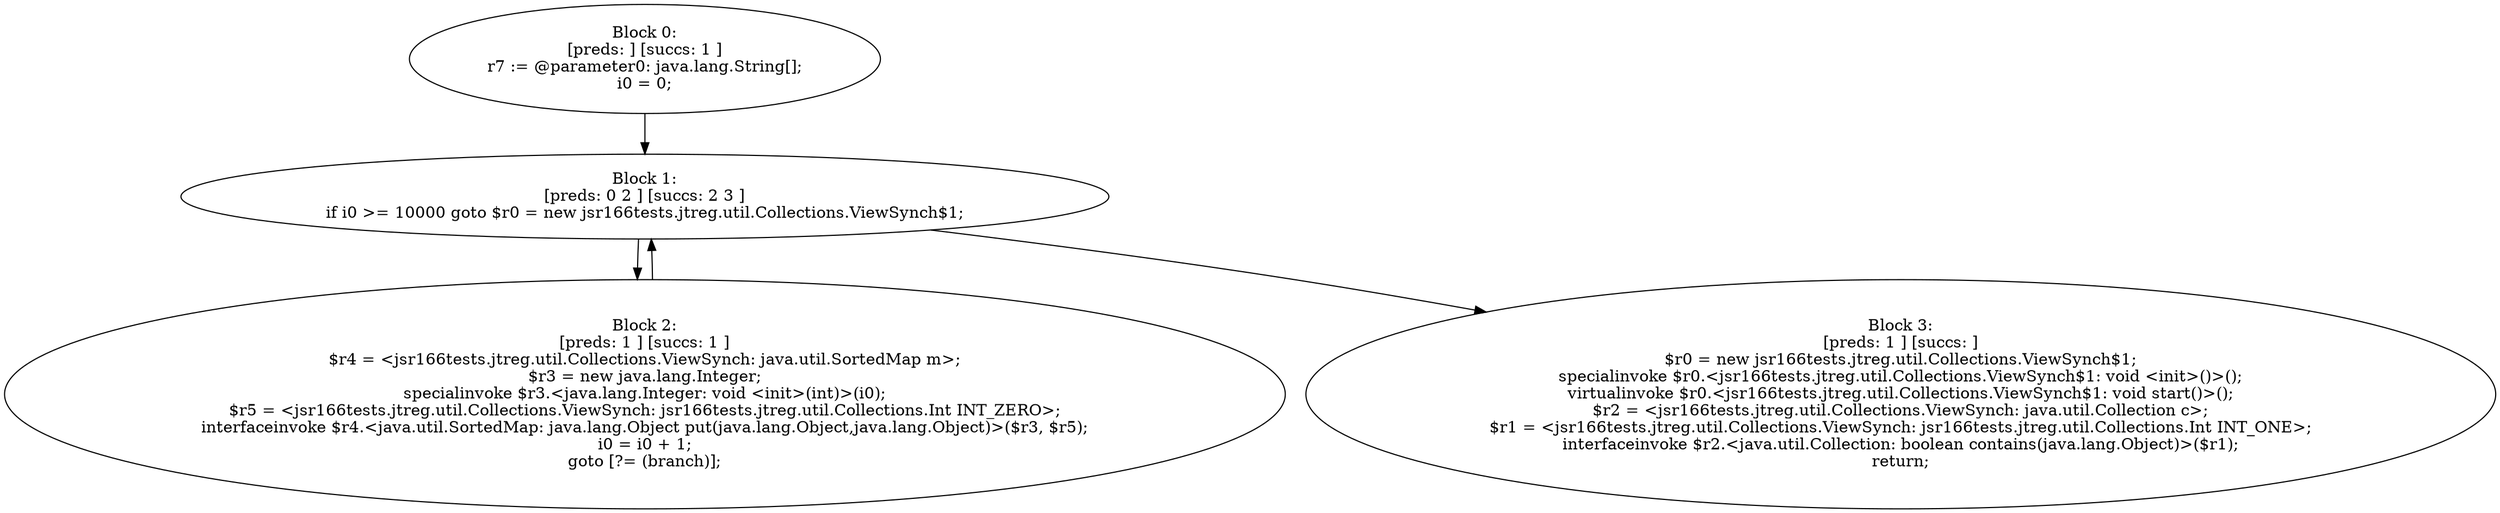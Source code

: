 digraph "unitGraph" {
    "Block 0:
[preds: ] [succs: 1 ]
r7 := @parameter0: java.lang.String[];
i0 = 0;
"
    "Block 1:
[preds: 0 2 ] [succs: 2 3 ]
if i0 >= 10000 goto $r0 = new jsr166tests.jtreg.util.Collections.ViewSynch$1;
"
    "Block 2:
[preds: 1 ] [succs: 1 ]
$r4 = <jsr166tests.jtreg.util.Collections.ViewSynch: java.util.SortedMap m>;
$r3 = new java.lang.Integer;
specialinvoke $r3.<java.lang.Integer: void <init>(int)>(i0);
$r5 = <jsr166tests.jtreg.util.Collections.ViewSynch: jsr166tests.jtreg.util.Collections.Int INT_ZERO>;
interfaceinvoke $r4.<java.util.SortedMap: java.lang.Object put(java.lang.Object,java.lang.Object)>($r3, $r5);
i0 = i0 + 1;
goto [?= (branch)];
"
    "Block 3:
[preds: 1 ] [succs: ]
$r0 = new jsr166tests.jtreg.util.Collections.ViewSynch$1;
specialinvoke $r0.<jsr166tests.jtreg.util.Collections.ViewSynch$1: void <init>()>();
virtualinvoke $r0.<jsr166tests.jtreg.util.Collections.ViewSynch$1: void start()>();
$r2 = <jsr166tests.jtreg.util.Collections.ViewSynch: java.util.Collection c>;
$r1 = <jsr166tests.jtreg.util.Collections.ViewSynch: jsr166tests.jtreg.util.Collections.Int INT_ONE>;
interfaceinvoke $r2.<java.util.Collection: boolean contains(java.lang.Object)>($r1);
return;
"
    "Block 0:
[preds: ] [succs: 1 ]
r7 := @parameter0: java.lang.String[];
i0 = 0;
"->"Block 1:
[preds: 0 2 ] [succs: 2 3 ]
if i0 >= 10000 goto $r0 = new jsr166tests.jtreg.util.Collections.ViewSynch$1;
";
    "Block 1:
[preds: 0 2 ] [succs: 2 3 ]
if i0 >= 10000 goto $r0 = new jsr166tests.jtreg.util.Collections.ViewSynch$1;
"->"Block 2:
[preds: 1 ] [succs: 1 ]
$r4 = <jsr166tests.jtreg.util.Collections.ViewSynch: java.util.SortedMap m>;
$r3 = new java.lang.Integer;
specialinvoke $r3.<java.lang.Integer: void <init>(int)>(i0);
$r5 = <jsr166tests.jtreg.util.Collections.ViewSynch: jsr166tests.jtreg.util.Collections.Int INT_ZERO>;
interfaceinvoke $r4.<java.util.SortedMap: java.lang.Object put(java.lang.Object,java.lang.Object)>($r3, $r5);
i0 = i0 + 1;
goto [?= (branch)];
";
    "Block 1:
[preds: 0 2 ] [succs: 2 3 ]
if i0 >= 10000 goto $r0 = new jsr166tests.jtreg.util.Collections.ViewSynch$1;
"->"Block 3:
[preds: 1 ] [succs: ]
$r0 = new jsr166tests.jtreg.util.Collections.ViewSynch$1;
specialinvoke $r0.<jsr166tests.jtreg.util.Collections.ViewSynch$1: void <init>()>();
virtualinvoke $r0.<jsr166tests.jtreg.util.Collections.ViewSynch$1: void start()>();
$r2 = <jsr166tests.jtreg.util.Collections.ViewSynch: java.util.Collection c>;
$r1 = <jsr166tests.jtreg.util.Collections.ViewSynch: jsr166tests.jtreg.util.Collections.Int INT_ONE>;
interfaceinvoke $r2.<java.util.Collection: boolean contains(java.lang.Object)>($r1);
return;
";
    "Block 2:
[preds: 1 ] [succs: 1 ]
$r4 = <jsr166tests.jtreg.util.Collections.ViewSynch: java.util.SortedMap m>;
$r3 = new java.lang.Integer;
specialinvoke $r3.<java.lang.Integer: void <init>(int)>(i0);
$r5 = <jsr166tests.jtreg.util.Collections.ViewSynch: jsr166tests.jtreg.util.Collections.Int INT_ZERO>;
interfaceinvoke $r4.<java.util.SortedMap: java.lang.Object put(java.lang.Object,java.lang.Object)>($r3, $r5);
i0 = i0 + 1;
goto [?= (branch)];
"->"Block 1:
[preds: 0 2 ] [succs: 2 3 ]
if i0 >= 10000 goto $r0 = new jsr166tests.jtreg.util.Collections.ViewSynch$1;
";
}
